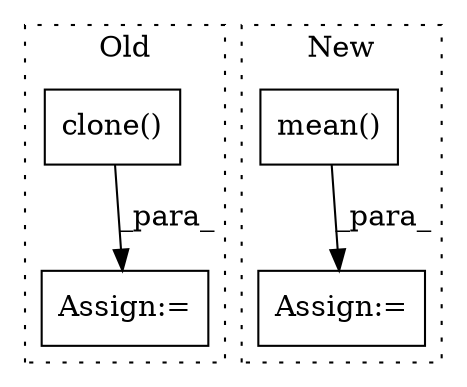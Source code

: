 digraph G {
subgraph cluster0 {
1 [label="clone()" a="75" s="9915" l="23" shape="box"];
4 [label="Assign:=" a="68" s="9912" l="3" shape="box"];
label = "Old";
style="dotted";
}
subgraph cluster1 {
2 [label="mean()" a="75" s="10337" l="23" shape="box"];
3 [label="Assign:=" a="68" s="10334" l="3" shape="box"];
label = "New";
style="dotted";
}
1 -> 4 [label="_para_"];
2 -> 3 [label="_para_"];
}